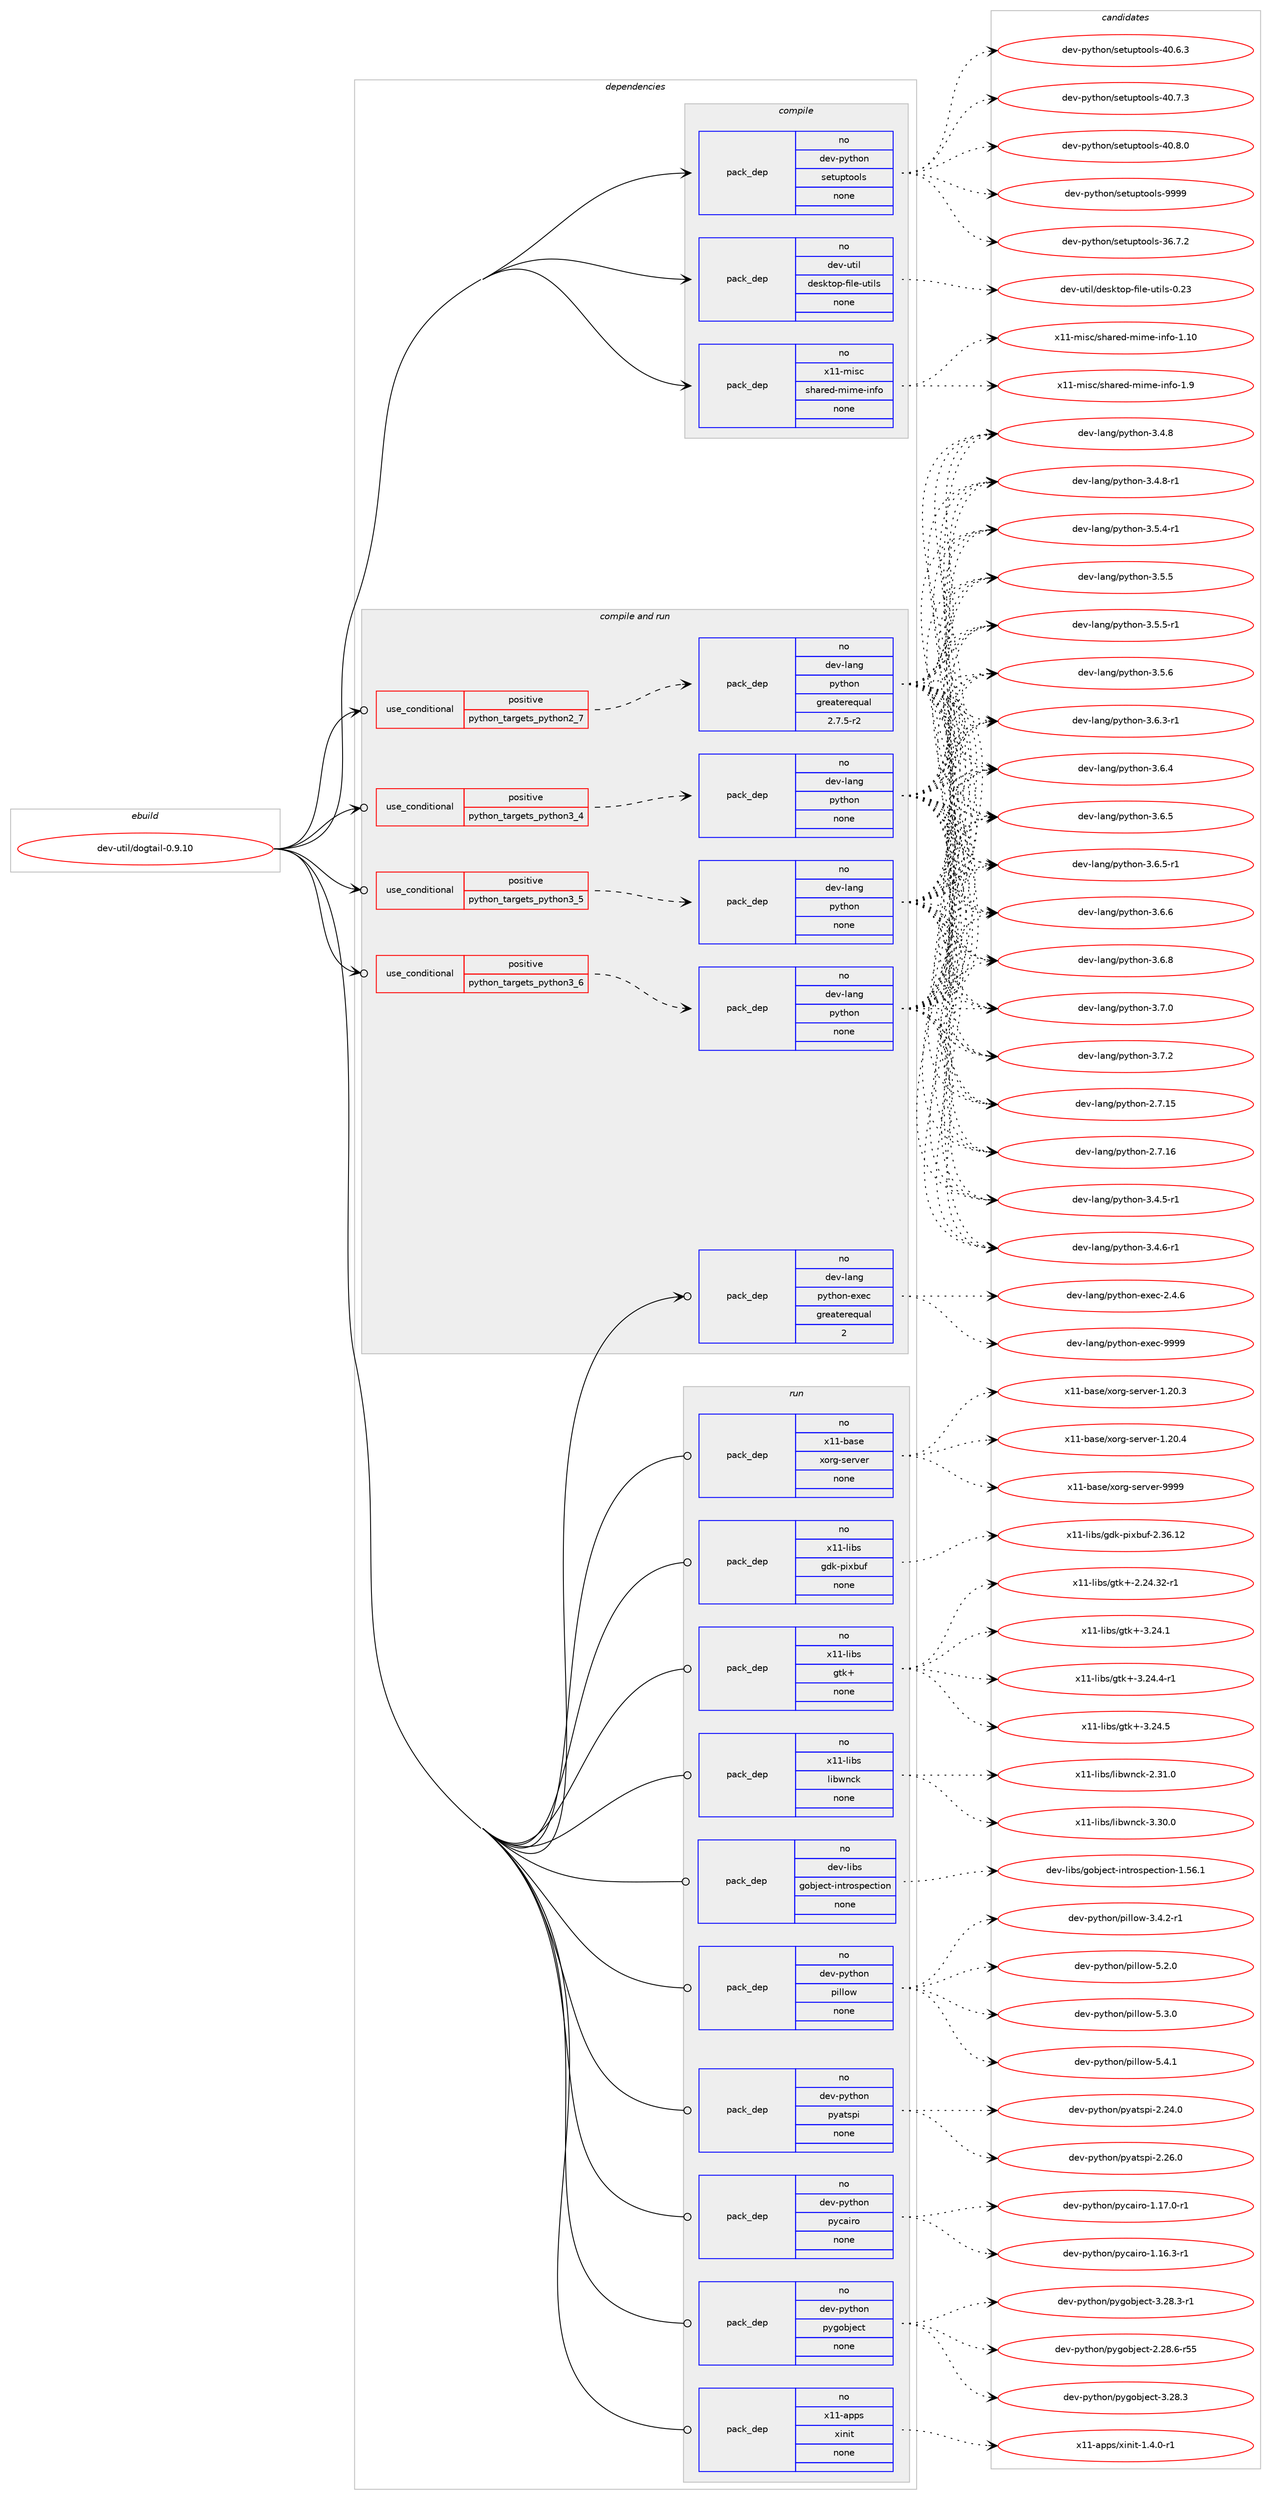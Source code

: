 digraph prolog {

# *************
# Graph options
# *************

newrank=true;
concentrate=true;
compound=true;
graph [rankdir=LR,fontname=Helvetica,fontsize=10,ranksep=1.5];#, ranksep=2.5, nodesep=0.2];
edge  [arrowhead=vee];
node  [fontname=Helvetica,fontsize=10];

# **********
# The ebuild
# **********

subgraph cluster_leftcol {
color=gray;
rank=same;
label=<<i>ebuild</i>>;
id [label="dev-util/dogtail-0.9.10", color=red, width=4, href="../dev-util/dogtail-0.9.10.svg"];
}

# ****************
# The dependencies
# ****************

subgraph cluster_midcol {
color=gray;
label=<<i>dependencies</i>>;
subgraph cluster_compile {
fillcolor="#eeeeee";
style=filled;
label=<<i>compile</i>>;
subgraph pack1096825 {
dependency1544687 [label=<<TABLE BORDER="0" CELLBORDER="1" CELLSPACING="0" CELLPADDING="4" WIDTH="220"><TR><TD ROWSPAN="6" CELLPADDING="30">pack_dep</TD></TR><TR><TD WIDTH="110">no</TD></TR><TR><TD>dev-python</TD></TR><TR><TD>setuptools</TD></TR><TR><TD>none</TD></TR><TR><TD></TD></TR></TABLE>>, shape=none, color=blue];
}
id:e -> dependency1544687:w [weight=20,style="solid",arrowhead="vee"];
subgraph pack1096826 {
dependency1544688 [label=<<TABLE BORDER="0" CELLBORDER="1" CELLSPACING="0" CELLPADDING="4" WIDTH="220"><TR><TD ROWSPAN="6" CELLPADDING="30">pack_dep</TD></TR><TR><TD WIDTH="110">no</TD></TR><TR><TD>dev-util</TD></TR><TR><TD>desktop-file-utils</TD></TR><TR><TD>none</TD></TR><TR><TD></TD></TR></TABLE>>, shape=none, color=blue];
}
id:e -> dependency1544688:w [weight=20,style="solid",arrowhead="vee"];
subgraph pack1096827 {
dependency1544689 [label=<<TABLE BORDER="0" CELLBORDER="1" CELLSPACING="0" CELLPADDING="4" WIDTH="220"><TR><TD ROWSPAN="6" CELLPADDING="30">pack_dep</TD></TR><TR><TD WIDTH="110">no</TD></TR><TR><TD>x11-misc</TD></TR><TR><TD>shared-mime-info</TD></TR><TR><TD>none</TD></TR><TR><TD></TD></TR></TABLE>>, shape=none, color=blue];
}
id:e -> dependency1544689:w [weight=20,style="solid",arrowhead="vee"];
}
subgraph cluster_compileandrun {
fillcolor="#eeeeee";
style=filled;
label=<<i>compile and run</i>>;
subgraph cond424239 {
dependency1544690 [label=<<TABLE BORDER="0" CELLBORDER="1" CELLSPACING="0" CELLPADDING="4"><TR><TD ROWSPAN="3" CELLPADDING="10">use_conditional</TD></TR><TR><TD>positive</TD></TR><TR><TD>python_targets_python2_7</TD></TR></TABLE>>, shape=none, color=red];
subgraph pack1096828 {
dependency1544691 [label=<<TABLE BORDER="0" CELLBORDER="1" CELLSPACING="0" CELLPADDING="4" WIDTH="220"><TR><TD ROWSPAN="6" CELLPADDING="30">pack_dep</TD></TR><TR><TD WIDTH="110">no</TD></TR><TR><TD>dev-lang</TD></TR><TR><TD>python</TD></TR><TR><TD>greaterequal</TD></TR><TR><TD>2.7.5-r2</TD></TR></TABLE>>, shape=none, color=blue];
}
dependency1544690:e -> dependency1544691:w [weight=20,style="dashed",arrowhead="vee"];
}
id:e -> dependency1544690:w [weight=20,style="solid",arrowhead="odotvee"];
subgraph cond424240 {
dependency1544692 [label=<<TABLE BORDER="0" CELLBORDER="1" CELLSPACING="0" CELLPADDING="4"><TR><TD ROWSPAN="3" CELLPADDING="10">use_conditional</TD></TR><TR><TD>positive</TD></TR><TR><TD>python_targets_python3_4</TD></TR></TABLE>>, shape=none, color=red];
subgraph pack1096829 {
dependency1544693 [label=<<TABLE BORDER="0" CELLBORDER="1" CELLSPACING="0" CELLPADDING="4" WIDTH="220"><TR><TD ROWSPAN="6" CELLPADDING="30">pack_dep</TD></TR><TR><TD WIDTH="110">no</TD></TR><TR><TD>dev-lang</TD></TR><TR><TD>python</TD></TR><TR><TD>none</TD></TR><TR><TD></TD></TR></TABLE>>, shape=none, color=blue];
}
dependency1544692:e -> dependency1544693:w [weight=20,style="dashed",arrowhead="vee"];
}
id:e -> dependency1544692:w [weight=20,style="solid",arrowhead="odotvee"];
subgraph cond424241 {
dependency1544694 [label=<<TABLE BORDER="0" CELLBORDER="1" CELLSPACING="0" CELLPADDING="4"><TR><TD ROWSPAN="3" CELLPADDING="10">use_conditional</TD></TR><TR><TD>positive</TD></TR><TR><TD>python_targets_python3_5</TD></TR></TABLE>>, shape=none, color=red];
subgraph pack1096830 {
dependency1544695 [label=<<TABLE BORDER="0" CELLBORDER="1" CELLSPACING="0" CELLPADDING="4" WIDTH="220"><TR><TD ROWSPAN="6" CELLPADDING="30">pack_dep</TD></TR><TR><TD WIDTH="110">no</TD></TR><TR><TD>dev-lang</TD></TR><TR><TD>python</TD></TR><TR><TD>none</TD></TR><TR><TD></TD></TR></TABLE>>, shape=none, color=blue];
}
dependency1544694:e -> dependency1544695:w [weight=20,style="dashed",arrowhead="vee"];
}
id:e -> dependency1544694:w [weight=20,style="solid",arrowhead="odotvee"];
subgraph cond424242 {
dependency1544696 [label=<<TABLE BORDER="0" CELLBORDER="1" CELLSPACING="0" CELLPADDING="4"><TR><TD ROWSPAN="3" CELLPADDING="10">use_conditional</TD></TR><TR><TD>positive</TD></TR><TR><TD>python_targets_python3_6</TD></TR></TABLE>>, shape=none, color=red];
subgraph pack1096831 {
dependency1544697 [label=<<TABLE BORDER="0" CELLBORDER="1" CELLSPACING="0" CELLPADDING="4" WIDTH="220"><TR><TD ROWSPAN="6" CELLPADDING="30">pack_dep</TD></TR><TR><TD WIDTH="110">no</TD></TR><TR><TD>dev-lang</TD></TR><TR><TD>python</TD></TR><TR><TD>none</TD></TR><TR><TD></TD></TR></TABLE>>, shape=none, color=blue];
}
dependency1544696:e -> dependency1544697:w [weight=20,style="dashed",arrowhead="vee"];
}
id:e -> dependency1544696:w [weight=20,style="solid",arrowhead="odotvee"];
subgraph pack1096832 {
dependency1544698 [label=<<TABLE BORDER="0" CELLBORDER="1" CELLSPACING="0" CELLPADDING="4" WIDTH="220"><TR><TD ROWSPAN="6" CELLPADDING="30">pack_dep</TD></TR><TR><TD WIDTH="110">no</TD></TR><TR><TD>dev-lang</TD></TR><TR><TD>python-exec</TD></TR><TR><TD>greaterequal</TD></TR><TR><TD>2</TD></TR></TABLE>>, shape=none, color=blue];
}
id:e -> dependency1544698:w [weight=20,style="solid",arrowhead="odotvee"];
}
subgraph cluster_run {
fillcolor="#eeeeee";
style=filled;
label=<<i>run</i>>;
subgraph pack1096833 {
dependency1544699 [label=<<TABLE BORDER="0" CELLBORDER="1" CELLSPACING="0" CELLPADDING="4" WIDTH="220"><TR><TD ROWSPAN="6" CELLPADDING="30">pack_dep</TD></TR><TR><TD WIDTH="110">no</TD></TR><TR><TD>dev-libs</TD></TR><TR><TD>gobject-introspection</TD></TR><TR><TD>none</TD></TR><TR><TD></TD></TR></TABLE>>, shape=none, color=blue];
}
id:e -> dependency1544699:w [weight=20,style="solid",arrowhead="odot"];
subgraph pack1096834 {
dependency1544700 [label=<<TABLE BORDER="0" CELLBORDER="1" CELLSPACING="0" CELLPADDING="4" WIDTH="220"><TR><TD ROWSPAN="6" CELLPADDING="30">pack_dep</TD></TR><TR><TD WIDTH="110">no</TD></TR><TR><TD>dev-python</TD></TR><TR><TD>pillow</TD></TR><TR><TD>none</TD></TR><TR><TD></TD></TR></TABLE>>, shape=none, color=blue];
}
id:e -> dependency1544700:w [weight=20,style="solid",arrowhead="odot"];
subgraph pack1096835 {
dependency1544701 [label=<<TABLE BORDER="0" CELLBORDER="1" CELLSPACING="0" CELLPADDING="4" WIDTH="220"><TR><TD ROWSPAN="6" CELLPADDING="30">pack_dep</TD></TR><TR><TD WIDTH="110">no</TD></TR><TR><TD>dev-python</TD></TR><TR><TD>pyatspi</TD></TR><TR><TD>none</TD></TR><TR><TD></TD></TR></TABLE>>, shape=none, color=blue];
}
id:e -> dependency1544701:w [weight=20,style="solid",arrowhead="odot"];
subgraph pack1096836 {
dependency1544702 [label=<<TABLE BORDER="0" CELLBORDER="1" CELLSPACING="0" CELLPADDING="4" WIDTH="220"><TR><TD ROWSPAN="6" CELLPADDING="30">pack_dep</TD></TR><TR><TD WIDTH="110">no</TD></TR><TR><TD>dev-python</TD></TR><TR><TD>pycairo</TD></TR><TR><TD>none</TD></TR><TR><TD></TD></TR></TABLE>>, shape=none, color=blue];
}
id:e -> dependency1544702:w [weight=20,style="solid",arrowhead="odot"];
subgraph pack1096837 {
dependency1544703 [label=<<TABLE BORDER="0" CELLBORDER="1" CELLSPACING="0" CELLPADDING="4" WIDTH="220"><TR><TD ROWSPAN="6" CELLPADDING="30">pack_dep</TD></TR><TR><TD WIDTH="110">no</TD></TR><TR><TD>dev-python</TD></TR><TR><TD>pygobject</TD></TR><TR><TD>none</TD></TR><TR><TD></TD></TR></TABLE>>, shape=none, color=blue];
}
id:e -> dependency1544703:w [weight=20,style="solid",arrowhead="odot"];
subgraph pack1096838 {
dependency1544704 [label=<<TABLE BORDER="0" CELLBORDER="1" CELLSPACING="0" CELLPADDING="4" WIDTH="220"><TR><TD ROWSPAN="6" CELLPADDING="30">pack_dep</TD></TR><TR><TD WIDTH="110">no</TD></TR><TR><TD>x11-apps</TD></TR><TR><TD>xinit</TD></TR><TR><TD>none</TD></TR><TR><TD></TD></TR></TABLE>>, shape=none, color=blue];
}
id:e -> dependency1544704:w [weight=20,style="solid",arrowhead="odot"];
subgraph pack1096839 {
dependency1544705 [label=<<TABLE BORDER="0" CELLBORDER="1" CELLSPACING="0" CELLPADDING="4" WIDTH="220"><TR><TD ROWSPAN="6" CELLPADDING="30">pack_dep</TD></TR><TR><TD WIDTH="110">no</TD></TR><TR><TD>x11-base</TD></TR><TR><TD>xorg-server</TD></TR><TR><TD>none</TD></TR><TR><TD></TD></TR></TABLE>>, shape=none, color=blue];
}
id:e -> dependency1544705:w [weight=20,style="solid",arrowhead="odot"];
subgraph pack1096840 {
dependency1544706 [label=<<TABLE BORDER="0" CELLBORDER="1" CELLSPACING="0" CELLPADDING="4" WIDTH="220"><TR><TD ROWSPAN="6" CELLPADDING="30">pack_dep</TD></TR><TR><TD WIDTH="110">no</TD></TR><TR><TD>x11-libs</TD></TR><TR><TD>gdk-pixbuf</TD></TR><TR><TD>none</TD></TR><TR><TD></TD></TR></TABLE>>, shape=none, color=blue];
}
id:e -> dependency1544706:w [weight=20,style="solid",arrowhead="odot"];
subgraph pack1096841 {
dependency1544707 [label=<<TABLE BORDER="0" CELLBORDER="1" CELLSPACING="0" CELLPADDING="4" WIDTH="220"><TR><TD ROWSPAN="6" CELLPADDING="30">pack_dep</TD></TR><TR><TD WIDTH="110">no</TD></TR><TR><TD>x11-libs</TD></TR><TR><TD>gtk+</TD></TR><TR><TD>none</TD></TR><TR><TD></TD></TR></TABLE>>, shape=none, color=blue];
}
id:e -> dependency1544707:w [weight=20,style="solid",arrowhead="odot"];
subgraph pack1096842 {
dependency1544708 [label=<<TABLE BORDER="0" CELLBORDER="1" CELLSPACING="0" CELLPADDING="4" WIDTH="220"><TR><TD ROWSPAN="6" CELLPADDING="30">pack_dep</TD></TR><TR><TD WIDTH="110">no</TD></TR><TR><TD>x11-libs</TD></TR><TR><TD>libwnck</TD></TR><TR><TD>none</TD></TR><TR><TD></TD></TR></TABLE>>, shape=none, color=blue];
}
id:e -> dependency1544708:w [weight=20,style="solid",arrowhead="odot"];
}
}

# **************
# The candidates
# **************

subgraph cluster_choices {
rank=same;
color=gray;
label=<<i>candidates</i>>;

subgraph choice1096825 {
color=black;
nodesep=1;
choice100101118451121211161041111104711510111611711211611111110811545515446554650 [label="dev-python/setuptools-36.7.2", color=red, width=4,href="../dev-python/setuptools-36.7.2.svg"];
choice100101118451121211161041111104711510111611711211611111110811545524846544651 [label="dev-python/setuptools-40.6.3", color=red, width=4,href="../dev-python/setuptools-40.6.3.svg"];
choice100101118451121211161041111104711510111611711211611111110811545524846554651 [label="dev-python/setuptools-40.7.3", color=red, width=4,href="../dev-python/setuptools-40.7.3.svg"];
choice100101118451121211161041111104711510111611711211611111110811545524846564648 [label="dev-python/setuptools-40.8.0", color=red, width=4,href="../dev-python/setuptools-40.8.0.svg"];
choice10010111845112121116104111110471151011161171121161111111081154557575757 [label="dev-python/setuptools-9999", color=red, width=4,href="../dev-python/setuptools-9999.svg"];
dependency1544687:e -> choice100101118451121211161041111104711510111611711211611111110811545515446554650:w [style=dotted,weight="100"];
dependency1544687:e -> choice100101118451121211161041111104711510111611711211611111110811545524846544651:w [style=dotted,weight="100"];
dependency1544687:e -> choice100101118451121211161041111104711510111611711211611111110811545524846554651:w [style=dotted,weight="100"];
dependency1544687:e -> choice100101118451121211161041111104711510111611711211611111110811545524846564648:w [style=dotted,weight="100"];
dependency1544687:e -> choice10010111845112121116104111110471151011161171121161111111081154557575757:w [style=dotted,weight="100"];
}
subgraph choice1096826 {
color=black;
nodesep=1;
choice100101118451171161051084710010111510711611111245102105108101451171161051081154548465051 [label="dev-util/desktop-file-utils-0.23", color=red, width=4,href="../dev-util/desktop-file-utils-0.23.svg"];
dependency1544688:e -> choice100101118451171161051084710010111510711611111245102105108101451171161051081154548465051:w [style=dotted,weight="100"];
}
subgraph choice1096827 {
color=black;
nodesep=1;
choice12049494510910511599471151049711410110045109105109101451051101021114549464948 [label="x11-misc/shared-mime-info-1.10", color=red, width=4,href="../x11-misc/shared-mime-info-1.10.svg"];
choice120494945109105115994711510497114101100451091051091014510511010211145494657 [label="x11-misc/shared-mime-info-1.9", color=red, width=4,href="../x11-misc/shared-mime-info-1.9.svg"];
dependency1544689:e -> choice12049494510910511599471151049711410110045109105109101451051101021114549464948:w [style=dotted,weight="100"];
dependency1544689:e -> choice120494945109105115994711510497114101100451091051091014510511010211145494657:w [style=dotted,weight="100"];
}
subgraph choice1096828 {
color=black;
nodesep=1;
choice10010111845108971101034711212111610411111045504655464953 [label="dev-lang/python-2.7.15", color=red, width=4,href="../dev-lang/python-2.7.15.svg"];
choice10010111845108971101034711212111610411111045504655464954 [label="dev-lang/python-2.7.16", color=red, width=4,href="../dev-lang/python-2.7.16.svg"];
choice1001011184510897110103471121211161041111104551465246534511449 [label="dev-lang/python-3.4.5-r1", color=red, width=4,href="../dev-lang/python-3.4.5-r1.svg"];
choice1001011184510897110103471121211161041111104551465246544511449 [label="dev-lang/python-3.4.6-r1", color=red, width=4,href="../dev-lang/python-3.4.6-r1.svg"];
choice100101118451089711010347112121116104111110455146524656 [label="dev-lang/python-3.4.8", color=red, width=4,href="../dev-lang/python-3.4.8.svg"];
choice1001011184510897110103471121211161041111104551465246564511449 [label="dev-lang/python-3.4.8-r1", color=red, width=4,href="../dev-lang/python-3.4.8-r1.svg"];
choice1001011184510897110103471121211161041111104551465346524511449 [label="dev-lang/python-3.5.4-r1", color=red, width=4,href="../dev-lang/python-3.5.4-r1.svg"];
choice100101118451089711010347112121116104111110455146534653 [label="dev-lang/python-3.5.5", color=red, width=4,href="../dev-lang/python-3.5.5.svg"];
choice1001011184510897110103471121211161041111104551465346534511449 [label="dev-lang/python-3.5.5-r1", color=red, width=4,href="../dev-lang/python-3.5.5-r1.svg"];
choice100101118451089711010347112121116104111110455146534654 [label="dev-lang/python-3.5.6", color=red, width=4,href="../dev-lang/python-3.5.6.svg"];
choice1001011184510897110103471121211161041111104551465446514511449 [label="dev-lang/python-3.6.3-r1", color=red, width=4,href="../dev-lang/python-3.6.3-r1.svg"];
choice100101118451089711010347112121116104111110455146544652 [label="dev-lang/python-3.6.4", color=red, width=4,href="../dev-lang/python-3.6.4.svg"];
choice100101118451089711010347112121116104111110455146544653 [label="dev-lang/python-3.6.5", color=red, width=4,href="../dev-lang/python-3.6.5.svg"];
choice1001011184510897110103471121211161041111104551465446534511449 [label="dev-lang/python-3.6.5-r1", color=red, width=4,href="../dev-lang/python-3.6.5-r1.svg"];
choice100101118451089711010347112121116104111110455146544654 [label="dev-lang/python-3.6.6", color=red, width=4,href="../dev-lang/python-3.6.6.svg"];
choice100101118451089711010347112121116104111110455146544656 [label="dev-lang/python-3.6.8", color=red, width=4,href="../dev-lang/python-3.6.8.svg"];
choice100101118451089711010347112121116104111110455146554648 [label="dev-lang/python-3.7.0", color=red, width=4,href="../dev-lang/python-3.7.0.svg"];
choice100101118451089711010347112121116104111110455146554650 [label="dev-lang/python-3.7.2", color=red, width=4,href="../dev-lang/python-3.7.2.svg"];
dependency1544691:e -> choice10010111845108971101034711212111610411111045504655464953:w [style=dotted,weight="100"];
dependency1544691:e -> choice10010111845108971101034711212111610411111045504655464954:w [style=dotted,weight="100"];
dependency1544691:e -> choice1001011184510897110103471121211161041111104551465246534511449:w [style=dotted,weight="100"];
dependency1544691:e -> choice1001011184510897110103471121211161041111104551465246544511449:w [style=dotted,weight="100"];
dependency1544691:e -> choice100101118451089711010347112121116104111110455146524656:w [style=dotted,weight="100"];
dependency1544691:e -> choice1001011184510897110103471121211161041111104551465246564511449:w [style=dotted,weight="100"];
dependency1544691:e -> choice1001011184510897110103471121211161041111104551465346524511449:w [style=dotted,weight="100"];
dependency1544691:e -> choice100101118451089711010347112121116104111110455146534653:w [style=dotted,weight="100"];
dependency1544691:e -> choice1001011184510897110103471121211161041111104551465346534511449:w [style=dotted,weight="100"];
dependency1544691:e -> choice100101118451089711010347112121116104111110455146534654:w [style=dotted,weight="100"];
dependency1544691:e -> choice1001011184510897110103471121211161041111104551465446514511449:w [style=dotted,weight="100"];
dependency1544691:e -> choice100101118451089711010347112121116104111110455146544652:w [style=dotted,weight="100"];
dependency1544691:e -> choice100101118451089711010347112121116104111110455146544653:w [style=dotted,weight="100"];
dependency1544691:e -> choice1001011184510897110103471121211161041111104551465446534511449:w [style=dotted,weight="100"];
dependency1544691:e -> choice100101118451089711010347112121116104111110455146544654:w [style=dotted,weight="100"];
dependency1544691:e -> choice100101118451089711010347112121116104111110455146544656:w [style=dotted,weight="100"];
dependency1544691:e -> choice100101118451089711010347112121116104111110455146554648:w [style=dotted,weight="100"];
dependency1544691:e -> choice100101118451089711010347112121116104111110455146554650:w [style=dotted,weight="100"];
}
subgraph choice1096829 {
color=black;
nodesep=1;
choice10010111845108971101034711212111610411111045504655464953 [label="dev-lang/python-2.7.15", color=red, width=4,href="../dev-lang/python-2.7.15.svg"];
choice10010111845108971101034711212111610411111045504655464954 [label="dev-lang/python-2.7.16", color=red, width=4,href="../dev-lang/python-2.7.16.svg"];
choice1001011184510897110103471121211161041111104551465246534511449 [label="dev-lang/python-3.4.5-r1", color=red, width=4,href="../dev-lang/python-3.4.5-r1.svg"];
choice1001011184510897110103471121211161041111104551465246544511449 [label="dev-lang/python-3.4.6-r1", color=red, width=4,href="../dev-lang/python-3.4.6-r1.svg"];
choice100101118451089711010347112121116104111110455146524656 [label="dev-lang/python-3.4.8", color=red, width=4,href="../dev-lang/python-3.4.8.svg"];
choice1001011184510897110103471121211161041111104551465246564511449 [label="dev-lang/python-3.4.8-r1", color=red, width=4,href="../dev-lang/python-3.4.8-r1.svg"];
choice1001011184510897110103471121211161041111104551465346524511449 [label="dev-lang/python-3.5.4-r1", color=red, width=4,href="../dev-lang/python-3.5.4-r1.svg"];
choice100101118451089711010347112121116104111110455146534653 [label="dev-lang/python-3.5.5", color=red, width=4,href="../dev-lang/python-3.5.5.svg"];
choice1001011184510897110103471121211161041111104551465346534511449 [label="dev-lang/python-3.5.5-r1", color=red, width=4,href="../dev-lang/python-3.5.5-r1.svg"];
choice100101118451089711010347112121116104111110455146534654 [label="dev-lang/python-3.5.6", color=red, width=4,href="../dev-lang/python-3.5.6.svg"];
choice1001011184510897110103471121211161041111104551465446514511449 [label="dev-lang/python-3.6.3-r1", color=red, width=4,href="../dev-lang/python-3.6.3-r1.svg"];
choice100101118451089711010347112121116104111110455146544652 [label="dev-lang/python-3.6.4", color=red, width=4,href="../dev-lang/python-3.6.4.svg"];
choice100101118451089711010347112121116104111110455146544653 [label="dev-lang/python-3.6.5", color=red, width=4,href="../dev-lang/python-3.6.5.svg"];
choice1001011184510897110103471121211161041111104551465446534511449 [label="dev-lang/python-3.6.5-r1", color=red, width=4,href="../dev-lang/python-3.6.5-r1.svg"];
choice100101118451089711010347112121116104111110455146544654 [label="dev-lang/python-3.6.6", color=red, width=4,href="../dev-lang/python-3.6.6.svg"];
choice100101118451089711010347112121116104111110455146544656 [label="dev-lang/python-3.6.8", color=red, width=4,href="../dev-lang/python-3.6.8.svg"];
choice100101118451089711010347112121116104111110455146554648 [label="dev-lang/python-3.7.0", color=red, width=4,href="../dev-lang/python-3.7.0.svg"];
choice100101118451089711010347112121116104111110455146554650 [label="dev-lang/python-3.7.2", color=red, width=4,href="../dev-lang/python-3.7.2.svg"];
dependency1544693:e -> choice10010111845108971101034711212111610411111045504655464953:w [style=dotted,weight="100"];
dependency1544693:e -> choice10010111845108971101034711212111610411111045504655464954:w [style=dotted,weight="100"];
dependency1544693:e -> choice1001011184510897110103471121211161041111104551465246534511449:w [style=dotted,weight="100"];
dependency1544693:e -> choice1001011184510897110103471121211161041111104551465246544511449:w [style=dotted,weight="100"];
dependency1544693:e -> choice100101118451089711010347112121116104111110455146524656:w [style=dotted,weight="100"];
dependency1544693:e -> choice1001011184510897110103471121211161041111104551465246564511449:w [style=dotted,weight="100"];
dependency1544693:e -> choice1001011184510897110103471121211161041111104551465346524511449:w [style=dotted,weight="100"];
dependency1544693:e -> choice100101118451089711010347112121116104111110455146534653:w [style=dotted,weight="100"];
dependency1544693:e -> choice1001011184510897110103471121211161041111104551465346534511449:w [style=dotted,weight="100"];
dependency1544693:e -> choice100101118451089711010347112121116104111110455146534654:w [style=dotted,weight="100"];
dependency1544693:e -> choice1001011184510897110103471121211161041111104551465446514511449:w [style=dotted,weight="100"];
dependency1544693:e -> choice100101118451089711010347112121116104111110455146544652:w [style=dotted,weight="100"];
dependency1544693:e -> choice100101118451089711010347112121116104111110455146544653:w [style=dotted,weight="100"];
dependency1544693:e -> choice1001011184510897110103471121211161041111104551465446534511449:w [style=dotted,weight="100"];
dependency1544693:e -> choice100101118451089711010347112121116104111110455146544654:w [style=dotted,weight="100"];
dependency1544693:e -> choice100101118451089711010347112121116104111110455146544656:w [style=dotted,weight="100"];
dependency1544693:e -> choice100101118451089711010347112121116104111110455146554648:w [style=dotted,weight="100"];
dependency1544693:e -> choice100101118451089711010347112121116104111110455146554650:w [style=dotted,weight="100"];
}
subgraph choice1096830 {
color=black;
nodesep=1;
choice10010111845108971101034711212111610411111045504655464953 [label="dev-lang/python-2.7.15", color=red, width=4,href="../dev-lang/python-2.7.15.svg"];
choice10010111845108971101034711212111610411111045504655464954 [label="dev-lang/python-2.7.16", color=red, width=4,href="../dev-lang/python-2.7.16.svg"];
choice1001011184510897110103471121211161041111104551465246534511449 [label="dev-lang/python-3.4.5-r1", color=red, width=4,href="../dev-lang/python-3.4.5-r1.svg"];
choice1001011184510897110103471121211161041111104551465246544511449 [label="dev-lang/python-3.4.6-r1", color=red, width=4,href="../dev-lang/python-3.4.6-r1.svg"];
choice100101118451089711010347112121116104111110455146524656 [label="dev-lang/python-3.4.8", color=red, width=4,href="../dev-lang/python-3.4.8.svg"];
choice1001011184510897110103471121211161041111104551465246564511449 [label="dev-lang/python-3.4.8-r1", color=red, width=4,href="../dev-lang/python-3.4.8-r1.svg"];
choice1001011184510897110103471121211161041111104551465346524511449 [label="dev-lang/python-3.5.4-r1", color=red, width=4,href="../dev-lang/python-3.5.4-r1.svg"];
choice100101118451089711010347112121116104111110455146534653 [label="dev-lang/python-3.5.5", color=red, width=4,href="../dev-lang/python-3.5.5.svg"];
choice1001011184510897110103471121211161041111104551465346534511449 [label="dev-lang/python-3.5.5-r1", color=red, width=4,href="../dev-lang/python-3.5.5-r1.svg"];
choice100101118451089711010347112121116104111110455146534654 [label="dev-lang/python-3.5.6", color=red, width=4,href="../dev-lang/python-3.5.6.svg"];
choice1001011184510897110103471121211161041111104551465446514511449 [label="dev-lang/python-3.6.3-r1", color=red, width=4,href="../dev-lang/python-3.6.3-r1.svg"];
choice100101118451089711010347112121116104111110455146544652 [label="dev-lang/python-3.6.4", color=red, width=4,href="../dev-lang/python-3.6.4.svg"];
choice100101118451089711010347112121116104111110455146544653 [label="dev-lang/python-3.6.5", color=red, width=4,href="../dev-lang/python-3.6.5.svg"];
choice1001011184510897110103471121211161041111104551465446534511449 [label="dev-lang/python-3.6.5-r1", color=red, width=4,href="../dev-lang/python-3.6.5-r1.svg"];
choice100101118451089711010347112121116104111110455146544654 [label="dev-lang/python-3.6.6", color=red, width=4,href="../dev-lang/python-3.6.6.svg"];
choice100101118451089711010347112121116104111110455146544656 [label="dev-lang/python-3.6.8", color=red, width=4,href="../dev-lang/python-3.6.8.svg"];
choice100101118451089711010347112121116104111110455146554648 [label="dev-lang/python-3.7.0", color=red, width=4,href="../dev-lang/python-3.7.0.svg"];
choice100101118451089711010347112121116104111110455146554650 [label="dev-lang/python-3.7.2", color=red, width=4,href="../dev-lang/python-3.7.2.svg"];
dependency1544695:e -> choice10010111845108971101034711212111610411111045504655464953:w [style=dotted,weight="100"];
dependency1544695:e -> choice10010111845108971101034711212111610411111045504655464954:w [style=dotted,weight="100"];
dependency1544695:e -> choice1001011184510897110103471121211161041111104551465246534511449:w [style=dotted,weight="100"];
dependency1544695:e -> choice1001011184510897110103471121211161041111104551465246544511449:w [style=dotted,weight="100"];
dependency1544695:e -> choice100101118451089711010347112121116104111110455146524656:w [style=dotted,weight="100"];
dependency1544695:e -> choice1001011184510897110103471121211161041111104551465246564511449:w [style=dotted,weight="100"];
dependency1544695:e -> choice1001011184510897110103471121211161041111104551465346524511449:w [style=dotted,weight="100"];
dependency1544695:e -> choice100101118451089711010347112121116104111110455146534653:w [style=dotted,weight="100"];
dependency1544695:e -> choice1001011184510897110103471121211161041111104551465346534511449:w [style=dotted,weight="100"];
dependency1544695:e -> choice100101118451089711010347112121116104111110455146534654:w [style=dotted,weight="100"];
dependency1544695:e -> choice1001011184510897110103471121211161041111104551465446514511449:w [style=dotted,weight="100"];
dependency1544695:e -> choice100101118451089711010347112121116104111110455146544652:w [style=dotted,weight="100"];
dependency1544695:e -> choice100101118451089711010347112121116104111110455146544653:w [style=dotted,weight="100"];
dependency1544695:e -> choice1001011184510897110103471121211161041111104551465446534511449:w [style=dotted,weight="100"];
dependency1544695:e -> choice100101118451089711010347112121116104111110455146544654:w [style=dotted,weight="100"];
dependency1544695:e -> choice100101118451089711010347112121116104111110455146544656:w [style=dotted,weight="100"];
dependency1544695:e -> choice100101118451089711010347112121116104111110455146554648:w [style=dotted,weight="100"];
dependency1544695:e -> choice100101118451089711010347112121116104111110455146554650:w [style=dotted,weight="100"];
}
subgraph choice1096831 {
color=black;
nodesep=1;
choice10010111845108971101034711212111610411111045504655464953 [label="dev-lang/python-2.7.15", color=red, width=4,href="../dev-lang/python-2.7.15.svg"];
choice10010111845108971101034711212111610411111045504655464954 [label="dev-lang/python-2.7.16", color=red, width=4,href="../dev-lang/python-2.7.16.svg"];
choice1001011184510897110103471121211161041111104551465246534511449 [label="dev-lang/python-3.4.5-r1", color=red, width=4,href="../dev-lang/python-3.4.5-r1.svg"];
choice1001011184510897110103471121211161041111104551465246544511449 [label="dev-lang/python-3.4.6-r1", color=red, width=4,href="../dev-lang/python-3.4.6-r1.svg"];
choice100101118451089711010347112121116104111110455146524656 [label="dev-lang/python-3.4.8", color=red, width=4,href="../dev-lang/python-3.4.8.svg"];
choice1001011184510897110103471121211161041111104551465246564511449 [label="dev-lang/python-3.4.8-r1", color=red, width=4,href="../dev-lang/python-3.4.8-r1.svg"];
choice1001011184510897110103471121211161041111104551465346524511449 [label="dev-lang/python-3.5.4-r1", color=red, width=4,href="../dev-lang/python-3.5.4-r1.svg"];
choice100101118451089711010347112121116104111110455146534653 [label="dev-lang/python-3.5.5", color=red, width=4,href="../dev-lang/python-3.5.5.svg"];
choice1001011184510897110103471121211161041111104551465346534511449 [label="dev-lang/python-3.5.5-r1", color=red, width=4,href="../dev-lang/python-3.5.5-r1.svg"];
choice100101118451089711010347112121116104111110455146534654 [label="dev-lang/python-3.5.6", color=red, width=4,href="../dev-lang/python-3.5.6.svg"];
choice1001011184510897110103471121211161041111104551465446514511449 [label="dev-lang/python-3.6.3-r1", color=red, width=4,href="../dev-lang/python-3.6.3-r1.svg"];
choice100101118451089711010347112121116104111110455146544652 [label="dev-lang/python-3.6.4", color=red, width=4,href="../dev-lang/python-3.6.4.svg"];
choice100101118451089711010347112121116104111110455146544653 [label="dev-lang/python-3.6.5", color=red, width=4,href="../dev-lang/python-3.6.5.svg"];
choice1001011184510897110103471121211161041111104551465446534511449 [label="dev-lang/python-3.6.5-r1", color=red, width=4,href="../dev-lang/python-3.6.5-r1.svg"];
choice100101118451089711010347112121116104111110455146544654 [label="dev-lang/python-3.6.6", color=red, width=4,href="../dev-lang/python-3.6.6.svg"];
choice100101118451089711010347112121116104111110455146544656 [label="dev-lang/python-3.6.8", color=red, width=4,href="../dev-lang/python-3.6.8.svg"];
choice100101118451089711010347112121116104111110455146554648 [label="dev-lang/python-3.7.0", color=red, width=4,href="../dev-lang/python-3.7.0.svg"];
choice100101118451089711010347112121116104111110455146554650 [label="dev-lang/python-3.7.2", color=red, width=4,href="../dev-lang/python-3.7.2.svg"];
dependency1544697:e -> choice10010111845108971101034711212111610411111045504655464953:w [style=dotted,weight="100"];
dependency1544697:e -> choice10010111845108971101034711212111610411111045504655464954:w [style=dotted,weight="100"];
dependency1544697:e -> choice1001011184510897110103471121211161041111104551465246534511449:w [style=dotted,weight="100"];
dependency1544697:e -> choice1001011184510897110103471121211161041111104551465246544511449:w [style=dotted,weight="100"];
dependency1544697:e -> choice100101118451089711010347112121116104111110455146524656:w [style=dotted,weight="100"];
dependency1544697:e -> choice1001011184510897110103471121211161041111104551465246564511449:w [style=dotted,weight="100"];
dependency1544697:e -> choice1001011184510897110103471121211161041111104551465346524511449:w [style=dotted,weight="100"];
dependency1544697:e -> choice100101118451089711010347112121116104111110455146534653:w [style=dotted,weight="100"];
dependency1544697:e -> choice1001011184510897110103471121211161041111104551465346534511449:w [style=dotted,weight="100"];
dependency1544697:e -> choice100101118451089711010347112121116104111110455146534654:w [style=dotted,weight="100"];
dependency1544697:e -> choice1001011184510897110103471121211161041111104551465446514511449:w [style=dotted,weight="100"];
dependency1544697:e -> choice100101118451089711010347112121116104111110455146544652:w [style=dotted,weight="100"];
dependency1544697:e -> choice100101118451089711010347112121116104111110455146544653:w [style=dotted,weight="100"];
dependency1544697:e -> choice1001011184510897110103471121211161041111104551465446534511449:w [style=dotted,weight="100"];
dependency1544697:e -> choice100101118451089711010347112121116104111110455146544654:w [style=dotted,weight="100"];
dependency1544697:e -> choice100101118451089711010347112121116104111110455146544656:w [style=dotted,weight="100"];
dependency1544697:e -> choice100101118451089711010347112121116104111110455146554648:w [style=dotted,weight="100"];
dependency1544697:e -> choice100101118451089711010347112121116104111110455146554650:w [style=dotted,weight="100"];
}
subgraph choice1096832 {
color=black;
nodesep=1;
choice1001011184510897110103471121211161041111104510112010199455046524654 [label="dev-lang/python-exec-2.4.6", color=red, width=4,href="../dev-lang/python-exec-2.4.6.svg"];
choice10010111845108971101034711212111610411111045101120101994557575757 [label="dev-lang/python-exec-9999", color=red, width=4,href="../dev-lang/python-exec-9999.svg"];
dependency1544698:e -> choice1001011184510897110103471121211161041111104510112010199455046524654:w [style=dotted,weight="100"];
dependency1544698:e -> choice10010111845108971101034711212111610411111045101120101994557575757:w [style=dotted,weight="100"];
}
subgraph choice1096833 {
color=black;
nodesep=1;
choice1001011184510810598115471031119810610199116451051101161141111151121019911610511111045494653544649 [label="dev-libs/gobject-introspection-1.56.1", color=red, width=4,href="../dev-libs/gobject-introspection-1.56.1.svg"];
dependency1544699:e -> choice1001011184510810598115471031119810610199116451051101161141111151121019911610511111045494653544649:w [style=dotted,weight="100"];
}
subgraph choice1096834 {
color=black;
nodesep=1;
choice10010111845112121116104111110471121051081081111194551465246504511449 [label="dev-python/pillow-3.4.2-r1", color=red, width=4,href="../dev-python/pillow-3.4.2-r1.svg"];
choice1001011184511212111610411111047112105108108111119455346504648 [label="dev-python/pillow-5.2.0", color=red, width=4,href="../dev-python/pillow-5.2.0.svg"];
choice1001011184511212111610411111047112105108108111119455346514648 [label="dev-python/pillow-5.3.0", color=red, width=4,href="../dev-python/pillow-5.3.0.svg"];
choice1001011184511212111610411111047112105108108111119455346524649 [label="dev-python/pillow-5.4.1", color=red, width=4,href="../dev-python/pillow-5.4.1.svg"];
dependency1544700:e -> choice10010111845112121116104111110471121051081081111194551465246504511449:w [style=dotted,weight="100"];
dependency1544700:e -> choice1001011184511212111610411111047112105108108111119455346504648:w [style=dotted,weight="100"];
dependency1544700:e -> choice1001011184511212111610411111047112105108108111119455346514648:w [style=dotted,weight="100"];
dependency1544700:e -> choice1001011184511212111610411111047112105108108111119455346524649:w [style=dotted,weight="100"];
}
subgraph choice1096835 {
color=black;
nodesep=1;
choice10010111845112121116104111110471121219711611511210545504650524648 [label="dev-python/pyatspi-2.24.0", color=red, width=4,href="../dev-python/pyatspi-2.24.0.svg"];
choice10010111845112121116104111110471121219711611511210545504650544648 [label="dev-python/pyatspi-2.26.0", color=red, width=4,href="../dev-python/pyatspi-2.26.0.svg"];
dependency1544701:e -> choice10010111845112121116104111110471121219711611511210545504650524648:w [style=dotted,weight="100"];
dependency1544701:e -> choice10010111845112121116104111110471121219711611511210545504650544648:w [style=dotted,weight="100"];
}
subgraph choice1096836 {
color=black;
nodesep=1;
choice10010111845112121116104111110471121219997105114111454946495446514511449 [label="dev-python/pycairo-1.16.3-r1", color=red, width=4,href="../dev-python/pycairo-1.16.3-r1.svg"];
choice10010111845112121116104111110471121219997105114111454946495546484511449 [label="dev-python/pycairo-1.17.0-r1", color=red, width=4,href="../dev-python/pycairo-1.17.0-r1.svg"];
dependency1544702:e -> choice10010111845112121116104111110471121219997105114111454946495446514511449:w [style=dotted,weight="100"];
dependency1544702:e -> choice10010111845112121116104111110471121219997105114111454946495546484511449:w [style=dotted,weight="100"];
}
subgraph choice1096837 {
color=black;
nodesep=1;
choice1001011184511212111610411111047112121103111981061019911645504650564654451145353 [label="dev-python/pygobject-2.28.6-r55", color=red, width=4,href="../dev-python/pygobject-2.28.6-r55.svg"];
choice1001011184511212111610411111047112121103111981061019911645514650564651 [label="dev-python/pygobject-3.28.3", color=red, width=4,href="../dev-python/pygobject-3.28.3.svg"];
choice10010111845112121116104111110471121211031119810610199116455146505646514511449 [label="dev-python/pygobject-3.28.3-r1", color=red, width=4,href="../dev-python/pygobject-3.28.3-r1.svg"];
dependency1544703:e -> choice1001011184511212111610411111047112121103111981061019911645504650564654451145353:w [style=dotted,weight="100"];
dependency1544703:e -> choice1001011184511212111610411111047112121103111981061019911645514650564651:w [style=dotted,weight="100"];
dependency1544703:e -> choice10010111845112121116104111110471121211031119810610199116455146505646514511449:w [style=dotted,weight="100"];
}
subgraph choice1096838 {
color=black;
nodesep=1;
choice12049494597112112115471201051101051164549465246484511449 [label="x11-apps/xinit-1.4.0-r1", color=red, width=4,href="../x11-apps/xinit-1.4.0-r1.svg"];
dependency1544704:e -> choice12049494597112112115471201051101051164549465246484511449:w [style=dotted,weight="100"];
}
subgraph choice1096839 {
color=black;
nodesep=1;
choice1204949459897115101471201111141034511510111411810111445494650484651 [label="x11-base/xorg-server-1.20.3", color=red, width=4,href="../x11-base/xorg-server-1.20.3.svg"];
choice1204949459897115101471201111141034511510111411810111445494650484652 [label="x11-base/xorg-server-1.20.4", color=red, width=4,href="../x11-base/xorg-server-1.20.4.svg"];
choice120494945989711510147120111114103451151011141181011144557575757 [label="x11-base/xorg-server-9999", color=red, width=4,href="../x11-base/xorg-server-9999.svg"];
dependency1544705:e -> choice1204949459897115101471201111141034511510111411810111445494650484651:w [style=dotted,weight="100"];
dependency1544705:e -> choice1204949459897115101471201111141034511510111411810111445494650484652:w [style=dotted,weight="100"];
dependency1544705:e -> choice120494945989711510147120111114103451151011141181011144557575757:w [style=dotted,weight="100"];
}
subgraph choice1096840 {
color=black;
nodesep=1;
choice120494945108105981154710310010745112105120981171024550465154464950 [label="x11-libs/gdk-pixbuf-2.36.12", color=red, width=4,href="../x11-libs/gdk-pixbuf-2.36.12.svg"];
dependency1544706:e -> choice120494945108105981154710310010745112105120981171024550465154464950:w [style=dotted,weight="100"];
}
subgraph choice1096841 {
color=black;
nodesep=1;
choice12049494510810598115471031161074345504650524651504511449 [label="x11-libs/gtk+-2.24.32-r1", color=red, width=4,href="../x11-libs/gtk+-2.24.32-r1.svg"];
choice12049494510810598115471031161074345514650524649 [label="x11-libs/gtk+-3.24.1", color=red, width=4,href="../x11-libs/gtk+-3.24.1.svg"];
choice120494945108105981154710311610743455146505246524511449 [label="x11-libs/gtk+-3.24.4-r1", color=red, width=4,href="../x11-libs/gtk+-3.24.4-r1.svg"];
choice12049494510810598115471031161074345514650524653 [label="x11-libs/gtk+-3.24.5", color=red, width=4,href="../x11-libs/gtk+-3.24.5.svg"];
dependency1544707:e -> choice12049494510810598115471031161074345504650524651504511449:w [style=dotted,weight="100"];
dependency1544707:e -> choice12049494510810598115471031161074345514650524649:w [style=dotted,weight="100"];
dependency1544707:e -> choice120494945108105981154710311610743455146505246524511449:w [style=dotted,weight="100"];
dependency1544707:e -> choice12049494510810598115471031161074345514650524653:w [style=dotted,weight="100"];
}
subgraph choice1096842 {
color=black;
nodesep=1;
choice1204949451081059811547108105981191109910745504651494648 [label="x11-libs/libwnck-2.31.0", color=red, width=4,href="../x11-libs/libwnck-2.31.0.svg"];
choice1204949451081059811547108105981191109910745514651484648 [label="x11-libs/libwnck-3.30.0", color=red, width=4,href="../x11-libs/libwnck-3.30.0.svg"];
dependency1544708:e -> choice1204949451081059811547108105981191109910745504651494648:w [style=dotted,weight="100"];
dependency1544708:e -> choice1204949451081059811547108105981191109910745514651484648:w [style=dotted,weight="100"];
}
}

}

